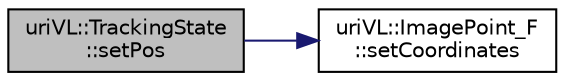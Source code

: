 digraph "uriVL::TrackingState::setPos"
{
  edge [fontname="Helvetica",fontsize="10",labelfontname="Helvetica",labelfontsize="10"];
  node [fontname="Helvetica",fontsize="10",shape=record];
  rankdir="LR";
  Node1 [label="uriVL::TrackingState\l::setPos",height=0.2,width=0.4,color="black", fillcolor="grey75", style="filled", fontcolor="black"];
  Node1 -> Node2 [color="midnightblue",fontsize="10",style="solid",fontname="Helvetica"];
  Node2 [label="uriVL::ImagePoint_F\l::setCoordinates",height=0.2,width=0.4,color="black", fillcolor="white", style="filled",URL="$classuriVL_1_1ImagePoint__F.html#a4a15dda5834fa7704f547b1719155536",tooltip="Assigns new coordinates to the pixel. "];
}
